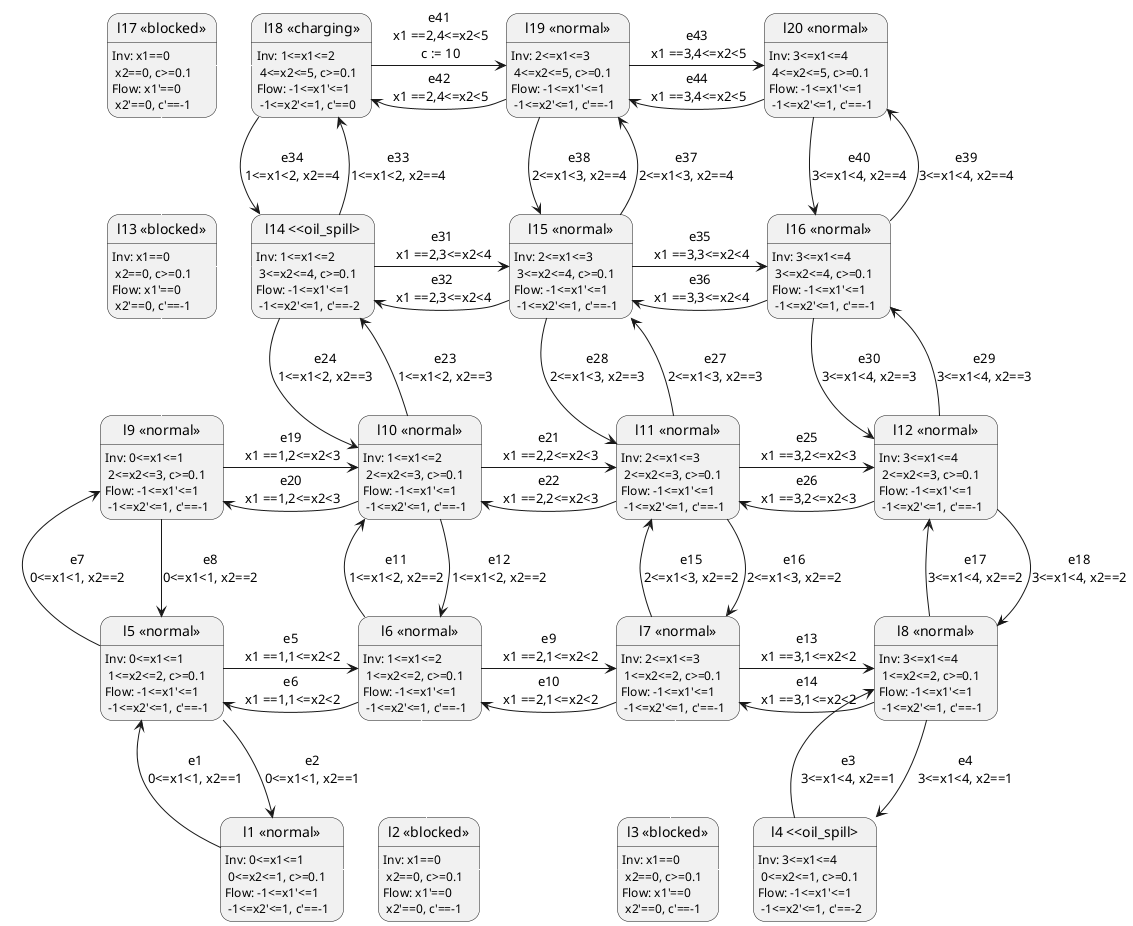 @startuml model_13.puml
skinparam state {
  BackgroundColor<<normal>> White
  BackgroundColor<<barrier>> Red
  BackgroundColor<<oil_spill>> Yellow
  BackgroundColor<<charging>> Green
}

state "l1 <<normal>>" as loc1:Inv: 0<=x1<=1\n 0<=x2<=1, c>=0.1\nFlow: -1<=x1'<=1 \n -1<=x2'<=1, c'==-1
state "l2 <<blocked>>" as loc2:Inv: x1==0 \n x2==0, c>=0.1\nFlow: x1'==0 \n x2'==0, c'==-1
state "l3 <<blocked>>" as loc3:Inv: x1==0 \n x2==0, c>=0.1\nFlow: x1'==0 \n x2'==0, c'==-1
state "l4 <<oil_spill>" as loc4:Inv: 3<=x1<=4\n 0<=x2<=1, c>=0.1\nFlow: -1<=x1'<=1 \n -1<=x2'<=1, c'==-2
state "l5 <<normal>>" as loc5:Inv: 0<=x1<=1\n 1<=x2<=2, c>=0.1\nFlow: -1<=x1'<=1 \n -1<=x2'<=1, c'==-1
state "l6 <<normal>>" as loc6:Inv: 1<=x1<=2\n 1<=x2<=2, c>=0.1\nFlow: -1<=x1'<=1 \n -1<=x2'<=1, c'==-1
state "l7 <<normal>>" as loc7:Inv: 2<=x1<=3\n 1<=x2<=2, c>=0.1\nFlow: -1<=x1'<=1 \n -1<=x2'<=1, c'==-1
state "l8 <<normal>>" as loc8:Inv: 3<=x1<=4\n 1<=x2<=2, c>=0.1\nFlow: -1<=x1'<=1 \n -1<=x2'<=1, c'==-1
state "l9 <<normal>>" as loc9:Inv: 0<=x1<=1\n 2<=x2<=3, c>=0.1\nFlow: -1<=x1'<=1 \n -1<=x2'<=1, c'==-1
state "l10 <<normal>>" as loc10:Inv: 1<=x1<=2\n 2<=x2<=3, c>=0.1\nFlow: -1<=x1'<=1 \n -1<=x2'<=1, c'==-1
state "l11 <<normal>>" as loc11:Inv: 2<=x1<=3\n 2<=x2<=3, c>=0.1\nFlow: -1<=x1'<=1 \n -1<=x2'<=1, c'==-1
state "l12 <<normal>>" as loc12:Inv: 3<=x1<=4\n 2<=x2<=3, c>=0.1\nFlow: -1<=x1'<=1 \n -1<=x2'<=1, c'==-1
state "l13 <<blocked>>" as loc13:Inv: x1==0 \n x2==0, c>=0.1\nFlow: x1'==0 \n x2'==0, c'==-1
state "l14 <<oil_spill>" as loc14:Inv: 1<=x1<=2\n 3<=x2<=4, c>=0.1\nFlow: -1<=x1'<=1 \n -1<=x2'<=1, c'==-2
state "l15 <<normal>>" as loc15:Inv: 2<=x1<=3\n 3<=x2<=4, c>=0.1\nFlow: -1<=x1'<=1 \n -1<=x2'<=1, c'==-1
state "l16 <<normal>>" as loc16:Inv: 3<=x1<=4\n 3<=x2<=4, c>=0.1\nFlow: -1<=x1'<=1 \n -1<=x2'<=1, c'==-1
state "l17 <<blocked>>" as loc17:Inv: x1==0 \n x2==0, c>=0.1\nFlow: x1'==0 \n x2'==0, c'==-1
state "l18 <<charging>>" as loc18:Inv: 1<=x1<=2\n 4<=x2<=5, c>=0.1\nFlow: -1<=x1'<=1 \n -1<=x2'<=1, c'==0
state "l19 <<normal>>" as loc19:Inv: 2<=x1<=3\n 4<=x2<=5, c>=0.1\nFlow: -1<=x1'<=1 \n -1<=x2'<=1, c'==-1
state "l20 <<normal>>" as loc20:Inv: 3<=x1<=4\n 4<=x2<=5, c>=0.1\nFlow: -1<=x1'<=1 \n -1<=x2'<=1, c'==-1

loc1-right[#white]->loc2
loc1 -up-> loc5: e1\n0<=x1<1, x2==1
loc5 -down-> loc1: e2\n0<=x1<1, x2==1
loc2-right[#white]->loc3
loc2-up[#white]->loc6
loc3-right[#white]->loc4
loc3-up[#white]->loc7
loc4 -up-> loc8: e3\n3<=x1<4, x2==1
loc8 -down-> loc4: e4\n3<=x1<4, x2==1
loc5 -right-> loc6: e5\n x1 ==1,1<=x2<2
loc6 -left-> loc5: e6\n x1 ==1,1<=x2<2
loc5 -up-> loc9: e7\n0<=x1<1, x2==2
loc9 -down-> loc5: e8\n0<=x1<1, x2==2
loc6 -right-> loc7: e9\n x1 ==2,1<=x2<2
loc7 -left-> loc6: e10\n x1 ==2,1<=x2<2
loc6 -up-> loc10: e11\n1<=x1<2, x2==2
loc10 -down-> loc6: e12\n1<=x1<2, x2==2
loc7 -right-> loc8: e13\n x1 ==3,1<=x2<2
loc8 -left-> loc7: e14\n x1 ==3,1<=x2<2
loc7 -up-> loc11: e15\n2<=x1<3, x2==2
loc11 -down-> loc7: e16\n2<=x1<3, x2==2
loc8 -up-> loc12: e17\n3<=x1<4, x2==2
loc12 -down-> loc8: e18\n3<=x1<4, x2==2
loc9 -right-> loc10: e19\n x1 ==1,2<=x2<3
loc10 -left-> loc9: e20\n x1 ==1,2<=x2<3
loc9-up[#white]->loc13
loc10 -right-> loc11: e21\n x1 ==2,2<=x2<3
loc11 -left-> loc10: e22\n x1 ==2,2<=x2<3
loc10 -up-> loc14: e23\n1<=x1<2, x2==3
loc14 -down-> loc10: e24\n1<=x1<2, x2==3
loc11 -right-> loc12: e25\n x1 ==3,2<=x2<3
loc12 -left-> loc11: e26\n x1 ==3,2<=x2<3
loc11 -up-> loc15: e27\n2<=x1<3, x2==3
loc15 -down-> loc11: e28\n2<=x1<3, x2==3
loc12 -up-> loc16: e29\n3<=x1<4, x2==3
loc16 -down-> loc12: e30\n3<=x1<4, x2==3
loc13-right[#white]->loc14
loc13-up[#white]->loc17
loc14 -right-> loc15: e31\n x1 ==2,3<=x2<4
loc15 -left-> loc14: e32\n x1 ==2,3<=x2<4
loc14 -up-> loc18: e33\n1<=x1<2, x2==4
loc18 -down-> loc14: e34\n1<=x1<2, x2==4
loc15 -right-> loc16: e35\n x1 ==3,3<=x2<4
loc16 -left-> loc15: e36\n x1 ==3,3<=x2<4
loc15 -up-> loc19: e37\n2<=x1<3, x2==4
loc19 -down-> loc15: e38\n2<=x1<3, x2==4
loc16 -up-> loc20: e39\n3<=x1<4, x2==4
loc20 -down-> loc16: e40\n3<=x1<4, x2==4
loc17-right[#white]->loc18
loc18 -right-> loc19: e41\n x1 ==2,4<=x2<5\n c := 10
loc19 -left-> loc18: e42\n x1 ==2,4<=x2<5
loc19 -right-> loc20: e43\n x1 ==3,4<=x2<5
loc20 -left-> loc19: e44\n x1 ==3,4<=x2<5
@enduml
